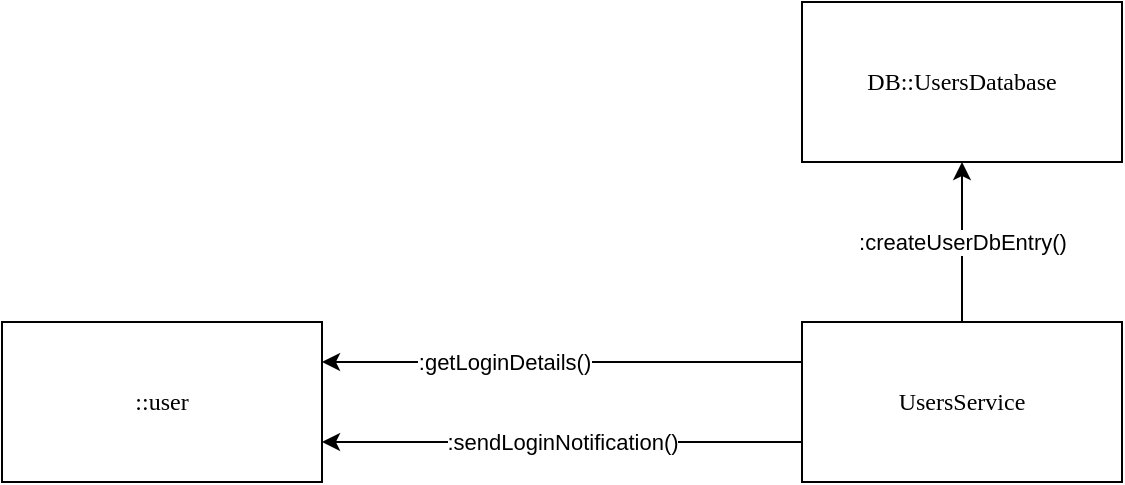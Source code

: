 <mxfile version="24.7.16">
  <diagram name="Page-1" id="52a04d89-c75d-2922-d76d-85b35f80e030">
    <mxGraphModel dx="1062" dy="558" grid="1" gridSize="10" guides="1" tooltips="1" connect="1" arrows="1" fold="1" page="1" pageScale="1" pageWidth="1100" pageHeight="850" background="none" math="0" shadow="0">
      <root>
        <mxCell id="0" />
        <mxCell id="1" parent="0" />
        <mxCell id="17472293e6e8944d-30" value="::user" style="whiteSpace=wrap;html=1;rounded=0;shadow=0;comic=0;labelBackgroundColor=none;strokeWidth=1;fontFamily=Verdana;fontSize=12;align=center;" parent="1" vertex="1">
          <mxGeometry x="40" y="200" width="160" height="80" as="geometry" />
        </mxCell>
        <mxCell id="lUR-hU0E-zF07QE1Y8Mg-7" value=":createUserDbEntry()" style="edgeStyle=orthogonalEdgeStyle;rounded=0;orthogonalLoop=1;jettySize=auto;html=1;exitX=0.5;exitY=0;exitDx=0;exitDy=0;entryX=0.5;entryY=1;entryDx=0;entryDy=0;" edge="1" parent="1" source="lUR-hU0E-zF07QE1Y8Mg-8" target="lUR-hU0E-zF07QE1Y8Mg-6">
          <mxGeometry relative="1" as="geometry">
            <mxPoint x="520" y="200" as="sourcePoint" />
          </mxGeometry>
        </mxCell>
        <mxCell id="lUR-hU0E-zF07QE1Y8Mg-5" value=":sendLoginNotification()" style="edgeStyle=orthogonalEdgeStyle;rounded=0;orthogonalLoop=1;jettySize=auto;html=1;exitX=0;exitY=0.75;exitDx=0;exitDy=0;entryX=1;entryY=0.75;entryDx=0;entryDy=0;" edge="1" parent="1" source="lUR-hU0E-zF07QE1Y8Mg-8" target="17472293e6e8944d-30">
          <mxGeometry relative="1" as="geometry">
            <mxPoint x="440" y="253" as="sourcePoint" />
          </mxGeometry>
        </mxCell>
        <mxCell id="lUR-hU0E-zF07QE1Y8Mg-6" value="DB::UsersDatabase" style="whiteSpace=wrap;html=1;rounded=0;shadow=0;comic=0;labelBackgroundColor=none;strokeWidth=1;fontFamily=Verdana;fontSize=12;align=center;" vertex="1" parent="1">
          <mxGeometry x="440" y="40" width="160" height="80" as="geometry" />
        </mxCell>
        <mxCell id="lUR-hU0E-zF07QE1Y8Mg-9" style="edgeStyle=orthogonalEdgeStyle;rounded=0;orthogonalLoop=1;jettySize=auto;html=1;exitX=0;exitY=0.25;exitDx=0;exitDy=0;entryX=1;entryY=0.25;entryDx=0;entryDy=0;" edge="1" parent="1" source="lUR-hU0E-zF07QE1Y8Mg-8" target="17472293e6e8944d-30">
          <mxGeometry relative="1" as="geometry" />
        </mxCell>
        <mxCell id="lUR-hU0E-zF07QE1Y8Mg-10" value=":getLoginDetails()" style="edgeLabel;html=1;align=center;verticalAlign=middle;resizable=0;points=[];" vertex="1" connectable="0" parent="lUR-hU0E-zF07QE1Y8Mg-9">
          <mxGeometry x="0.246" y="-1" relative="1" as="geometry">
            <mxPoint y="1" as="offset" />
          </mxGeometry>
        </mxCell>
        <mxCell id="lUR-hU0E-zF07QE1Y8Mg-8" value="UsersService" style="whiteSpace=wrap;html=1;rounded=0;shadow=0;comic=0;labelBackgroundColor=none;strokeWidth=1;fontFamily=Verdana;fontSize=12;align=center;" vertex="1" parent="1">
          <mxGeometry x="440" y="200" width="160" height="80" as="geometry" />
        </mxCell>
      </root>
    </mxGraphModel>
  </diagram>
</mxfile>
